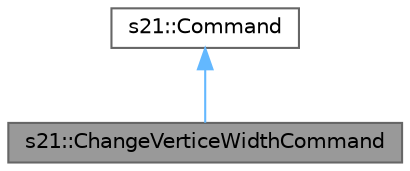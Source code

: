 digraph "s21::ChangeVerticeWidthCommand"
{
 // LATEX_PDF_SIZE
  bgcolor="transparent";
  edge [fontname=Helvetica,fontsize=10,labelfontname=Helvetica,labelfontsize=10];
  node [fontname=Helvetica,fontsize=10,shape=box,height=0.2,width=0.4];
  Node1 [id="Node000001",label="s21::ChangeVerticeWidthCommand",height=0.2,width=0.4,color="gray40", fillcolor="grey60", style="filled", fontcolor="black",tooltip="Класс, отвечающий за установку толщины вершин"];
  Node2 -> Node1 [id="edge1_Node000001_Node000002",dir="back",color="steelblue1",style="solid",tooltip=" "];
  Node2 [id="Node000002",label="s21::Command",height=0.2,width=0.4,color="gray40", fillcolor="white", style="filled",URL="$classs21_1_1Command.html",tooltip="Класс, реализующий паттерн команда для афинных преобразований и изменения вершин и ребер"];
}
